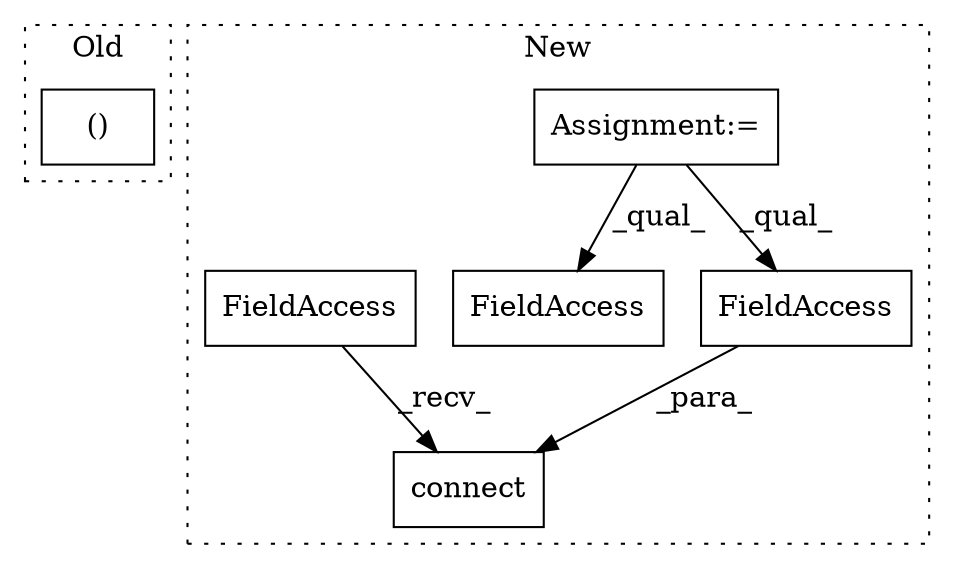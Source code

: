 digraph G {
subgraph cluster0 {
1 [label="()" a="106" s="4084" l="28" shape="box"];
label = "Old";
style="dotted";
}
subgraph cluster1 {
2 [label="connect" a="32" s="4627,4671" l="8,1" shape="box"];
3 [label="Assignment:=" a="7" s="4388" l="1" shape="box"];
4 [label="FieldAccess" a="22" s="4611" l="15" shape="box"];
5 [label="FieldAccess" a="22" s="4548" l="34" shape="box"];
6 [label="FieldAccess" a="22" s="4635" l="36" shape="box"];
label = "New";
style="dotted";
}
3 -> 5 [label="_qual_"];
3 -> 6 [label="_qual_"];
4 -> 2 [label="_recv_"];
6 -> 2 [label="_para_"];
}